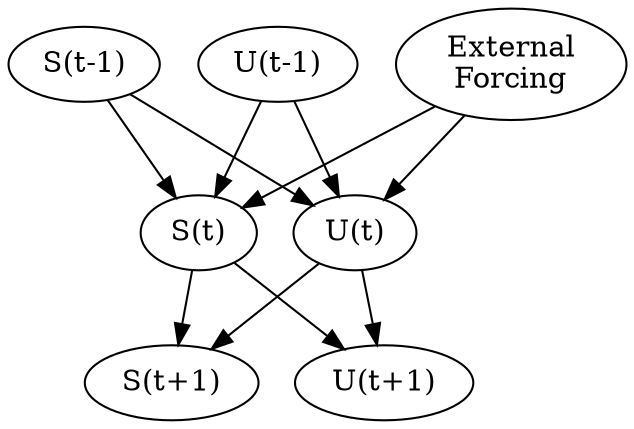 digraph G {
	sMinus1[label="S(t-1)"];
	uMinus1[label="U(t-1)"];

	f[label="External\nForcing"];
	s[label="S(t)"];
	u[label="U(t)"];

	s1[label="S(t+1)"];
	u1[label="U(t+1)"];

	sMinus1 -> s;
	sMinus1 -> u;

	uMinus1 -> s;
	uMinus1 -> u;

	f -> s;
	f -> u;

	s -> s1;
	s -> u1;

	u -> s1;
	u -> u1;

}
